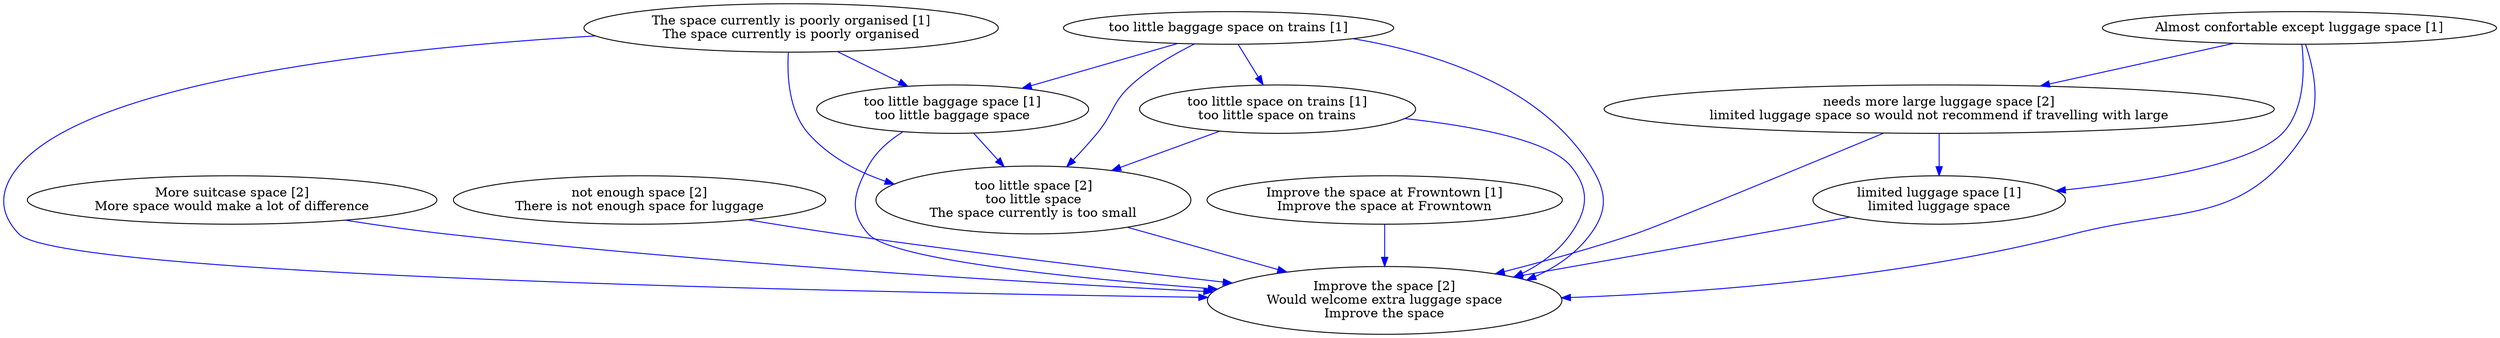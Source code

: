 digraph collapsedGraph {
"Improve the space [2]\nWould welcome extra luggage space\nImprove the space""too little space [2]\ntoo little space\nThe space currently is too small""More suitcase space [2]\nMore space would make a lot of difference""not enough space [2]\nThere is not enough space for luggage""needs more large luggage space [2]\nlimited luggage space so would not recommend if travelling with large""Almost confortable except luggage space [1]""Improve the space at Frowntown [1]\nImprove the space at Frowntown""The space currently is poorly organised [1]\nThe space currently is poorly organised""limited luggage space [1]\nlimited luggage space""too little baggage space on trains [1]""too little baggage space [1]\ntoo little baggage space""too little space on trains [1]\ntoo little space on trains""Almost confortable except luggage space [1]" -> "needs more large luggage space [2]\nlimited luggage space so would not recommend if travelling with large" [color=blue]
"not enough space [2]\nThere is not enough space for luggage" -> "Improve the space [2]\nWould welcome extra luggage space\nImprove the space" [color=blue]
"limited luggage space [1]\nlimited luggage space" -> "Improve the space [2]\nWould welcome extra luggage space\nImprove the space" [color=blue]
"The space currently is poorly organised [1]\nThe space currently is poorly organised" -> "too little space [2]\ntoo little space\nThe space currently is too small" [color=blue]
"The space currently is poorly organised [1]\nThe space currently is poorly organised" -> "Improve the space [2]\nWould welcome extra luggage space\nImprove the space" [color=blue]
"More suitcase space [2]\nMore space would make a lot of difference" -> "Improve the space [2]\nWould welcome extra luggage space\nImprove the space" [color=blue]
"needs more large luggage space [2]\nlimited luggage space so would not recommend if travelling with large" -> "Improve the space [2]\nWould welcome extra luggage space\nImprove the space" [color=blue]
"Almost confortable except luggage space [1]" -> "Improve the space [2]\nWould welcome extra luggage space\nImprove the space" [color=blue]
"too little space on trains [1]\ntoo little space on trains" -> "too little space [2]\ntoo little space\nThe space currently is too small" [color=blue]
"needs more large luggage space [2]\nlimited luggage space so would not recommend if travelling with large" -> "limited luggage space [1]\nlimited luggage space" [color=blue]
"too little space on trains [1]\ntoo little space on trains" -> "Improve the space [2]\nWould welcome extra luggage space\nImprove the space" [color=blue]
"Almost confortable except luggage space [1]" -> "limited luggage space [1]\nlimited luggage space" [color=blue]
"Improve the space at Frowntown [1]\nImprove the space at Frowntown" -> "Improve the space [2]\nWould welcome extra luggage space\nImprove the space" [color=blue]
"too little space [2]\ntoo little space\nThe space currently is too small" -> "Improve the space [2]\nWould welcome extra luggage space\nImprove the space" [color=blue]
"The space currently is poorly organised [1]\nThe space currently is poorly organised" -> "too little baggage space [1]\ntoo little baggage space" [color=blue]
"too little baggage space [1]\ntoo little baggage space" -> "Improve the space [2]\nWould welcome extra luggage space\nImprove the space" [color=blue]
"too little baggage space [1]\ntoo little baggage space" -> "too little space [2]\ntoo little space\nThe space currently is too small" [color=blue]
"too little baggage space on trains [1]" -> "Improve the space [2]\nWould welcome extra luggage space\nImprove the space" [color=blue]
"too little baggage space on trains [1]" -> "too little space [2]\ntoo little space\nThe space currently is too small" [color=blue]
"too little baggage space on trains [1]" -> "too little baggage space [1]\ntoo little baggage space" [color=blue]
"too little baggage space on trains [1]" -> "too little space on trains [1]\ntoo little space on trains" [color=blue]
}